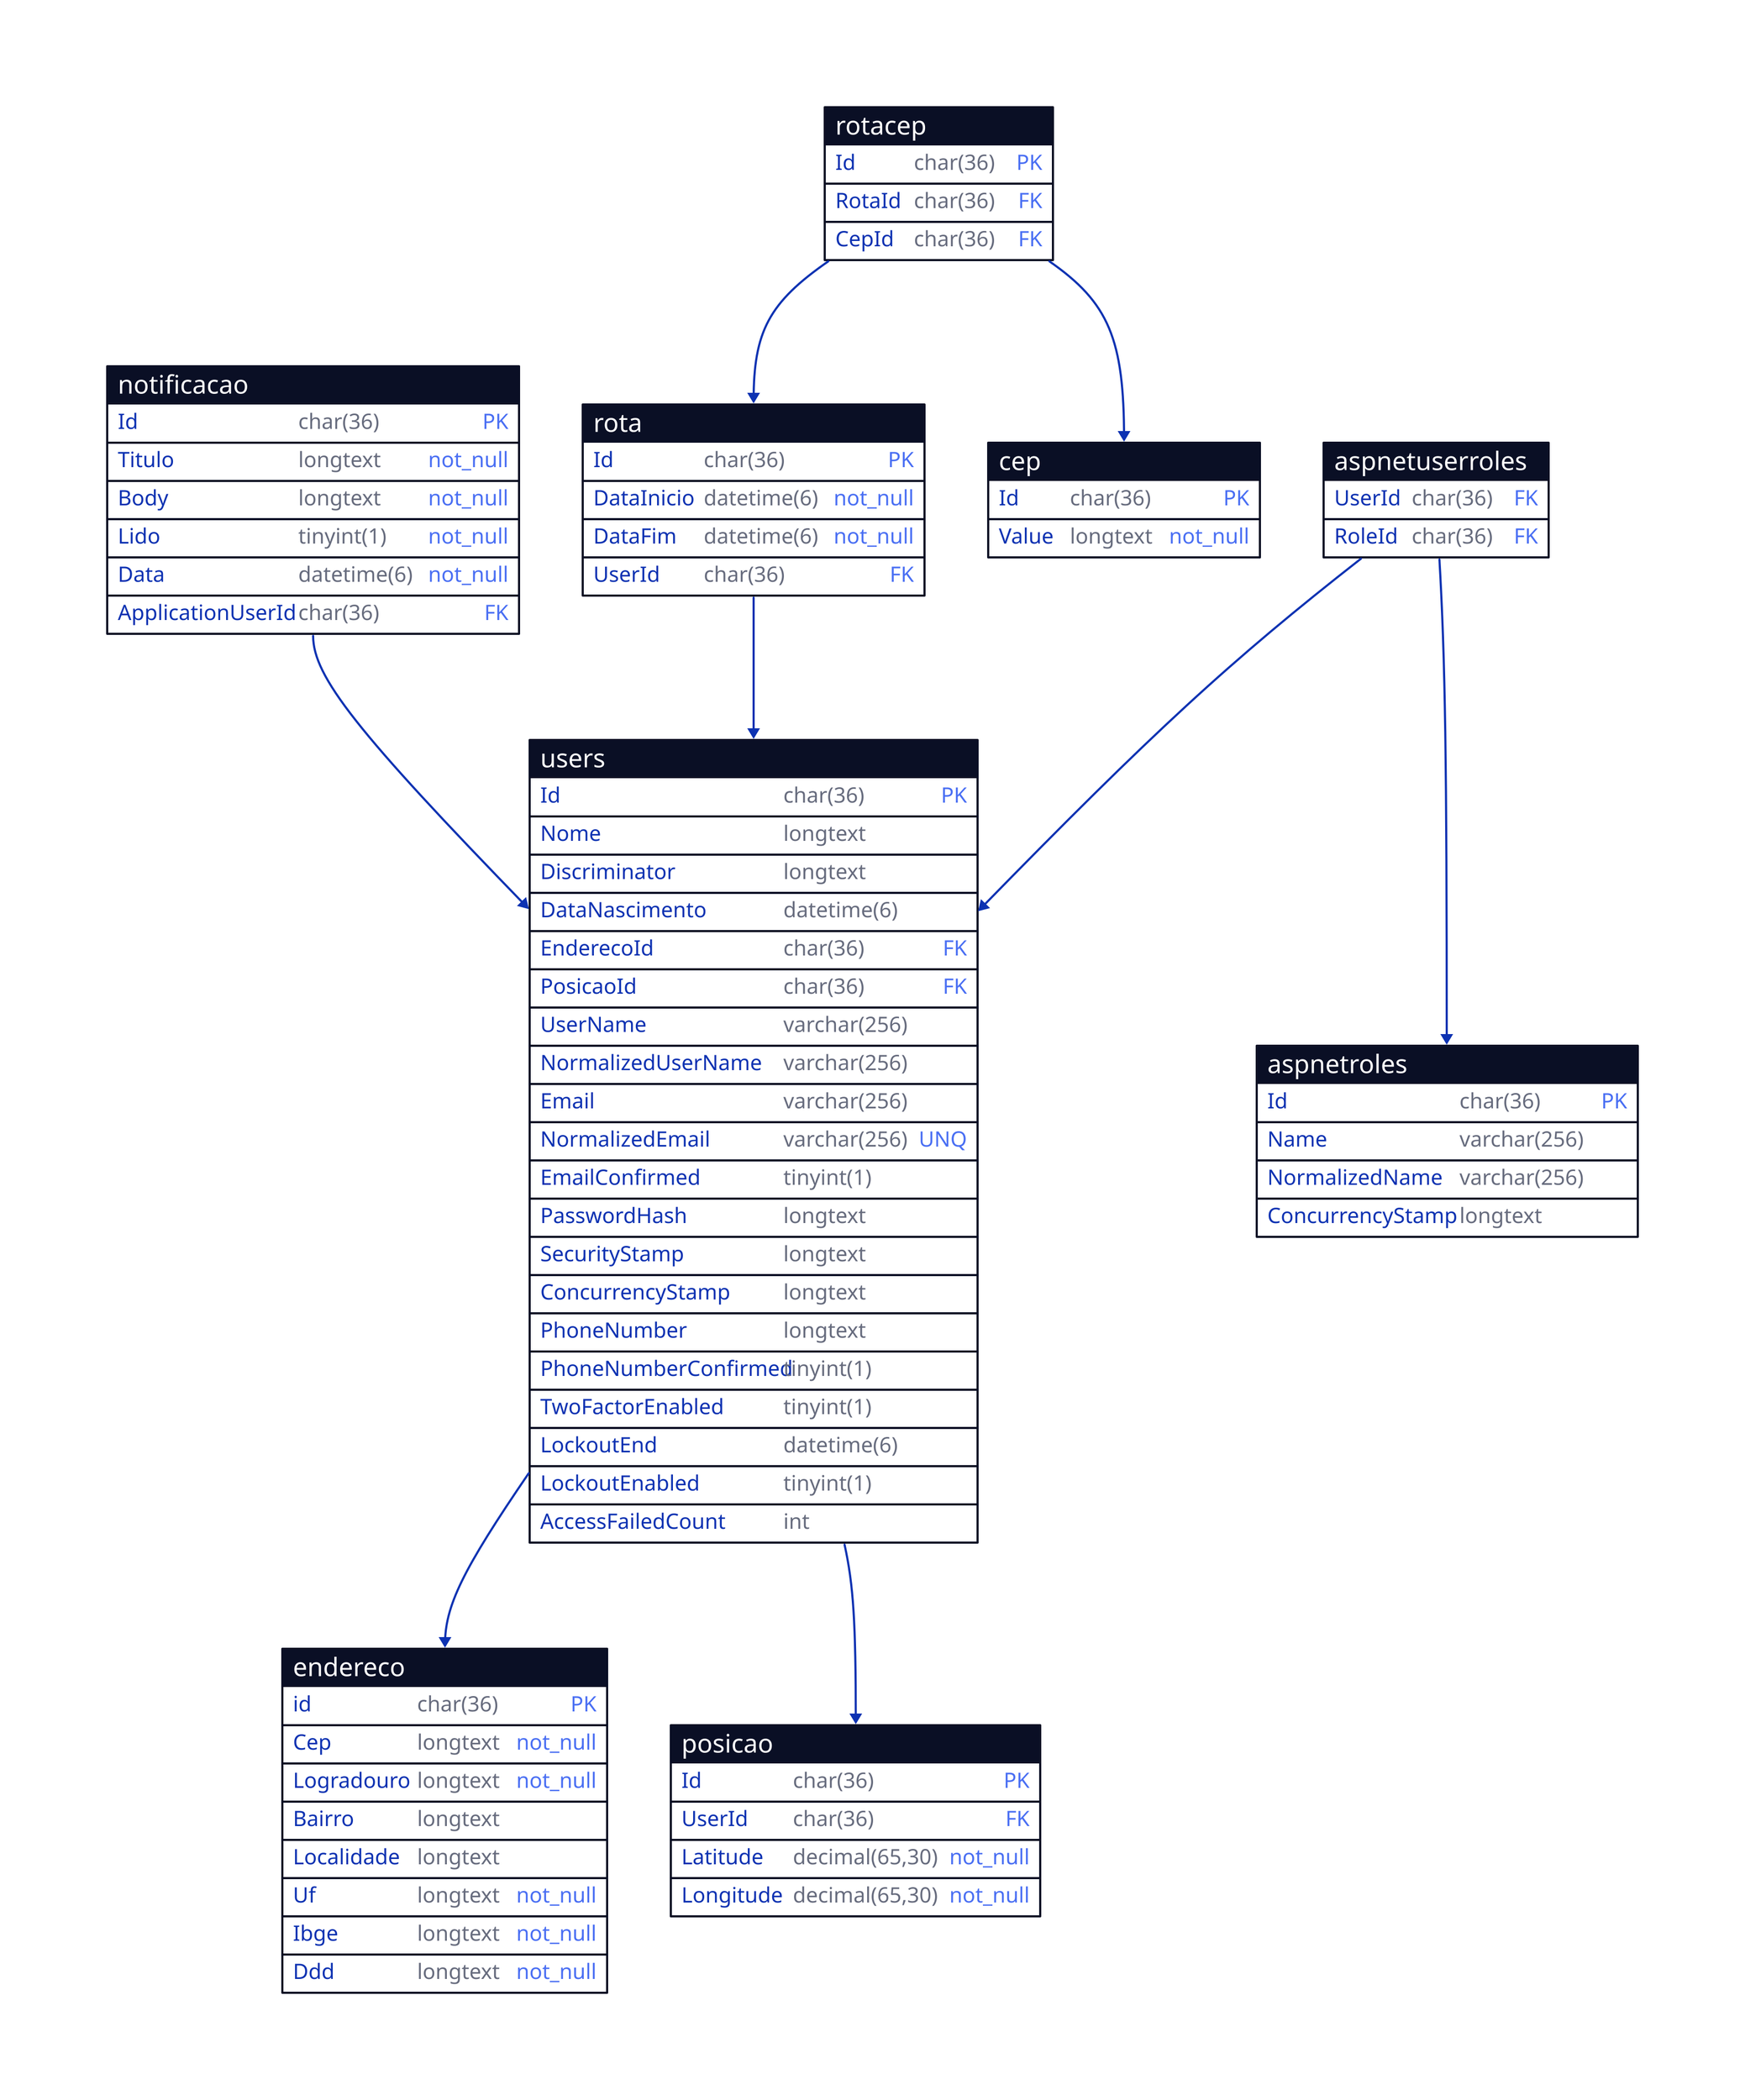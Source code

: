users: {
  shape: sql_table

  Id: char(36) {constraint: primary_key}

  Nome: longtext

  Discriminator: longtext

  DataNascimento: datetime(6)

  EnderecoId: char(36) {constraint: foreign_key}

  PosicaoId: char(36) {constraint: foreign_key}

  UserName: varchar(256)

  NormalizedUserName: varchar(256)

  Email: varchar(256)

  NormalizedEmail: varchar(256) {constraint: unique}

  EmailConfirmed: tinyint(1)

  PasswordHash: longtext

  SecurityStamp: longtext

  ConcurrencyStamp: longtext

  PhoneNumber: longtext

  PhoneNumberConfirmed: tinyint(1)

  TwoFactorEnabled: tinyint(1)

  LockoutEnd: datetime(6)

  LockoutEnabled: tinyint(1)

  AccessFailedCount: int
}

users.EnderecoId -> endereco.id

endereco: {
  shape: sql_table

  Id: char(36) {constraint: primary_key}

  Cep: longtext {constraint: not_null}

  Logradouro: longtext {constraint: not_null}

  Bairro: longtext

  Localidade: longtext

  Uf: longtext {constraint: not_null}

  Ibge: longtext {constraint: not_null}

  Ddd: longtext {constraint: not_null}
}

posicao: {
  shape: sql_table

  Id: char(36) {constraint: primary_key}

  UserId: char(36) {constraint: foreign_key}

  Latitude: decimal(65,30) {constraint: not_null}

  Longitude: decimal(65,30) {constraint: not_null}
}

users.posicaoId -> posicao.Id

notificacao: {
  shape: sql_table

  Id: char(36) {constraint: primary_key}

  Titulo: longtext {constraint: not_null}

  Body: longtext {constraint: not_null}

  Lido: tinyint(1) {constraint: not_null}

  Data: datetime(6) {constraint: not_null}

  ApplicationUserId: char(36) {constraint: foreign_key}
}

notificacao.ApplicationUserId -> users.Id

rota: {
  shape: sql_table

  Id: char(36) {constraint: primary_key}

  DataInicio: datetime(6) {constraint: not_null}

  DataFim: datetime(6) {constraint: not_null}

  UserId: char(36) {constraint: foreign_key}
}

rota.UserId -> users.Id

rotacep: {
  shape: sql_table

  Id: char(36) {constraint: primary_key}

  RotaId: char(36) {constraint: foreign_key}

  CepId: char(36) {constraint: foreign_key}
}

rotacep.RotaId -> rota.Id
rotacep.CepId -> cep.Id

cep: {
  shape: sql_table

  Id: char(36) {constraint: primary_key}

  Value: longtext {constraint: not_null}
}

aspnetuserroles: {
  shape: sql_table

  UserId: char(36) {constraint: not_null}

  RoleId: char(36) {constraint: not_null}

  UserId: {
    constraint: foreign_key
  }

  RoleId: {
    constraint: foreign_key
  }
}

aspnetuserroles.UserId -> users.Id
aspnetuserroles.RoleId -> aspnetroles.Id

aspnetroles: {
  shape: sql_table

  Id: char(36) {constraint: primary_key}

  Name: varchar(256)

  NormalizedName: varchar(256)

  ConcurrencyStamp: longtext
}
